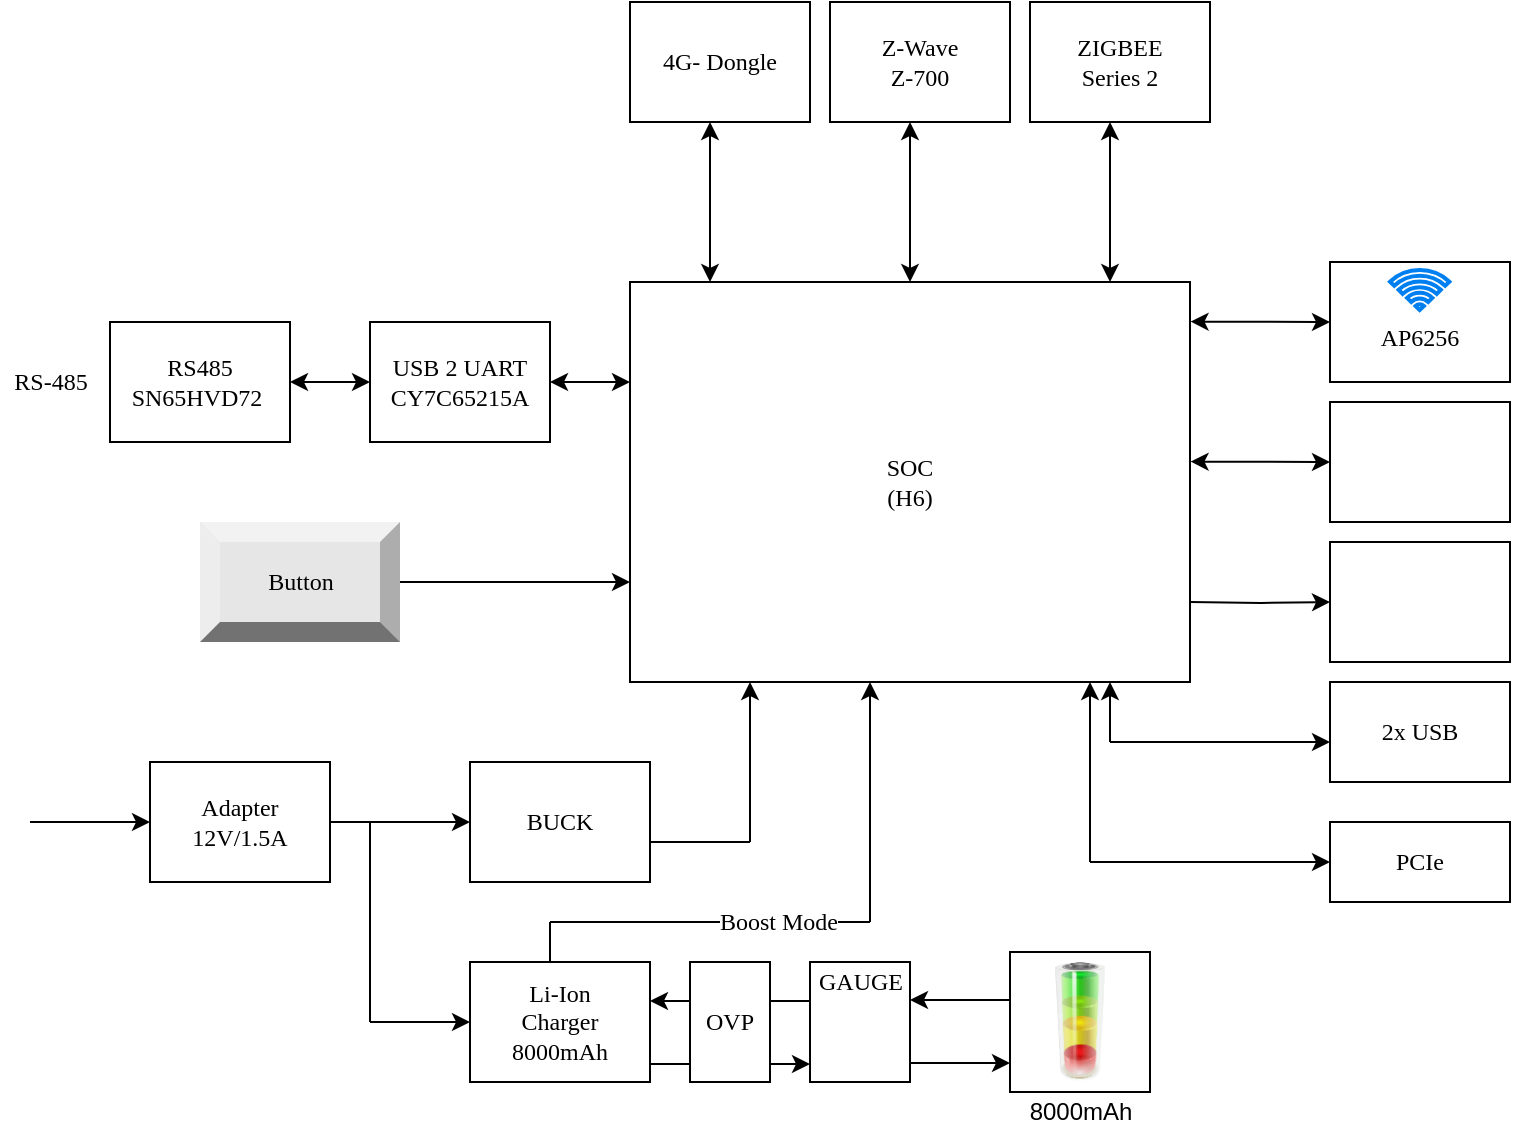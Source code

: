<mxfile version="12.3.1" type="github" pages="1">
  <diagram id="o-UFxtaxaCjPeBru45kK" name="Page-1">
    <mxGraphModel dx="867" dy="518" grid="1" gridSize="10" guides="1" tooltips="1" connect="1" arrows="1" fold="1" page="1" pageScale="1" pageWidth="1100" pageHeight="850" math="0" shadow="0">
      <root>
        <mxCell id="0"/>
        <mxCell id="1" parent="0"/>
        <mxCell id="L48Uhroj51GNgtLhOd8K-28" value="" style="edgeStyle=orthogonalEdgeStyle;rounded=0;orthogonalLoop=1;jettySize=auto;html=1;fontFamily=Tahoma;" parent="1" edge="1">
          <mxGeometry relative="1" as="geometry">
            <mxPoint x="570" y="639.5" as="sourcePoint"/>
            <mxPoint x="490" y="639.5" as="targetPoint"/>
          </mxGeometry>
        </mxCell>
        <mxCell id="L48Uhroj51GNgtLhOd8K-16" value="" style="whiteSpace=wrap;html=1;aspect=fixed;fontFamily=Tahoma;" parent="1" vertex="1">
          <mxGeometry x="670" y="615" width="70" height="70" as="geometry"/>
        </mxCell>
        <mxCell id="L48Uhroj51GNgtLhOd8K-1" value="SOC&lt;br&gt;(H6)" style="rounded=0;whiteSpace=wrap;html=1;fontFamily=Tahoma;" parent="1" vertex="1">
          <mxGeometry x="480" y="280" width="280" height="200" as="geometry"/>
        </mxCell>
        <mxCell id="L48Uhroj51GNgtLhOd8K-6" value="" style="edgeStyle=orthogonalEdgeStyle;rounded=0;orthogonalLoop=1;jettySize=auto;html=1;fontFamily=Tahoma;" parent="1" source="L48Uhroj51GNgtLhOd8K-2" target="L48Uhroj51GNgtLhOd8K-5" edge="1">
          <mxGeometry relative="1" as="geometry"/>
        </mxCell>
        <mxCell id="L48Uhroj51GNgtLhOd8K-2" value="Adapter&lt;br&gt;12V/1.5A" style="rounded=0;whiteSpace=wrap;html=1;fontFamily=Tahoma;" parent="1" vertex="1">
          <mxGeometry x="240" y="520" width="90" height="60" as="geometry"/>
        </mxCell>
        <mxCell id="L48Uhroj51GNgtLhOd8K-4" value="" style="endArrow=classic;html=1;fontFamily=Tahoma;" parent="1" edge="1">
          <mxGeometry width="50" height="50" relative="1" as="geometry">
            <mxPoint x="180" y="550" as="sourcePoint"/>
            <mxPoint x="240" y="550" as="targetPoint"/>
          </mxGeometry>
        </mxCell>
        <mxCell id="L48Uhroj51GNgtLhOd8K-5" value="BUCK" style="rounded=0;whiteSpace=wrap;html=1;fontFamily=Tahoma;" parent="1" vertex="1">
          <mxGeometry x="400" y="520" width="90" height="60" as="geometry"/>
        </mxCell>
        <mxCell id="L48Uhroj51GNgtLhOd8K-7" value="" style="endArrow=classic;html=1;fontFamily=Tahoma;" parent="1" edge="1">
          <mxGeometry width="50" height="50" relative="1" as="geometry">
            <mxPoint x="540" y="560" as="sourcePoint"/>
            <mxPoint x="540" y="480" as="targetPoint"/>
          </mxGeometry>
        </mxCell>
        <mxCell id="L48Uhroj51GNgtLhOd8K-8" value="" style="endArrow=none;html=1;fontFamily=Tahoma;" parent="1" edge="1">
          <mxGeometry width="50" height="50" relative="1" as="geometry">
            <mxPoint x="490" y="560" as="sourcePoint"/>
            <mxPoint x="540" y="560" as="targetPoint"/>
          </mxGeometry>
        </mxCell>
        <mxCell id="L48Uhroj51GNgtLhOd8K-25" value="" style="edgeStyle=orthogonalEdgeStyle;rounded=0;orthogonalLoop=1;jettySize=auto;html=1;fontFamily=Tahoma;" parent="1" edge="1">
          <mxGeometry relative="1" as="geometry">
            <mxPoint x="490" y="671" as="sourcePoint"/>
            <mxPoint x="570" y="671" as="targetPoint"/>
          </mxGeometry>
        </mxCell>
        <mxCell id="L48Uhroj51GNgtLhOd8K-9" value="Li-Ion&lt;br&gt;Charger&lt;br&gt;8000mAh" style="rounded=0;whiteSpace=wrap;html=1;fontFamily=Tahoma;" parent="1" vertex="1">
          <mxGeometry x="400" y="620" width="90" height="60" as="geometry"/>
        </mxCell>
        <mxCell id="L48Uhroj51GNgtLhOd8K-11" value="" style="edgeStyle=orthogonalEdgeStyle;rounded=0;orthogonalLoop=1;jettySize=auto;html=1;fontFamily=Tahoma;" parent="1" edge="1">
          <mxGeometry relative="1" as="geometry">
            <mxPoint x="350" y="650" as="sourcePoint"/>
            <mxPoint x="400" y="650" as="targetPoint"/>
          </mxGeometry>
        </mxCell>
        <mxCell id="L48Uhroj51GNgtLhOd8K-12" value="" style="endArrow=none;html=1;fontFamily=Tahoma;" parent="1" edge="1">
          <mxGeometry width="50" height="50" relative="1" as="geometry">
            <mxPoint x="350" y="650" as="sourcePoint"/>
            <mxPoint x="350" y="550" as="targetPoint"/>
          </mxGeometry>
        </mxCell>
        <mxCell id="L48Uhroj51GNgtLhOd8K-13" value="" style="image;html=1;labelBackgroundColor=#ffffff;image=img/lib/clip_art/general/Battery_allstates_128x128.png;fontFamily=Tahoma;" parent="1" vertex="1">
          <mxGeometry x="675" y="620" width="60" height="60" as="geometry"/>
        </mxCell>
        <mxCell id="L48Uhroj51GNgtLhOd8K-20" value="OVP" style="rounded=0;whiteSpace=wrap;html=1;fontFamily=Tahoma;" parent="1" vertex="1">
          <mxGeometry x="510" y="620" width="40" height="60" as="geometry"/>
        </mxCell>
        <mxCell id="L48Uhroj51GNgtLhOd8K-21" value="" style="rounded=0;whiteSpace=wrap;html=1;fontFamily=Tahoma;" parent="1" vertex="1">
          <mxGeometry x="570" y="620" width="50" height="60" as="geometry"/>
        </mxCell>
        <mxCell id="L48Uhroj51GNgtLhOd8K-22" value="" style="shape=image;html=1;verticalAlign=top;verticalLabelPosition=bottom;labelBackgroundColor=#ffffff;imageAspect=0;aspect=fixed;image=https://cdn2.iconfinder.com/data/icons/miscellaneous-12/24/miscellaneous-25-128.png;fontFamily=Tahoma;" parent="1" vertex="1">
          <mxGeometry x="575" y="640" width="40" height="40" as="geometry"/>
        </mxCell>
        <mxCell id="L48Uhroj51GNgtLhOd8K-23" value="GAUGE" style="text;html=1;align=center;verticalAlign=middle;resizable=0;points=[];;autosize=1;fontFamily=Tahoma;" parent="1" vertex="1">
          <mxGeometry x="570" y="620" width="50" height="20" as="geometry"/>
        </mxCell>
        <mxCell id="L48Uhroj51GNgtLhOd8K-27" value="" style="edgeStyle=orthogonalEdgeStyle;rounded=0;orthogonalLoop=1;jettySize=auto;html=1;fontFamily=Tahoma;" parent="1" edge="1">
          <mxGeometry relative="1" as="geometry">
            <mxPoint x="620" y="670.5" as="sourcePoint"/>
            <mxPoint x="670" y="670.5" as="targetPoint"/>
          </mxGeometry>
        </mxCell>
        <mxCell id="L48Uhroj51GNgtLhOd8K-29" value="" style="edgeStyle=orthogonalEdgeStyle;rounded=0;orthogonalLoop=1;jettySize=auto;html=1;fontFamily=Tahoma;" parent="1" edge="1">
          <mxGeometry relative="1" as="geometry">
            <mxPoint x="670" y="639" as="sourcePoint"/>
            <mxPoint x="620" y="639" as="targetPoint"/>
          </mxGeometry>
        </mxCell>
        <mxCell id="L48Uhroj51GNgtLhOd8K-30" value="" style="endArrow=classic;html=1;fontFamily=Tahoma;" parent="1" edge="1">
          <mxGeometry width="50" height="50" relative="1" as="geometry">
            <mxPoint x="600" y="600" as="sourcePoint"/>
            <mxPoint x="600" y="480" as="targetPoint"/>
          </mxGeometry>
        </mxCell>
        <mxCell id="L48Uhroj51GNgtLhOd8K-31" value="" style="endArrow=none;html=1;fontFamily=Tahoma;" parent="1" edge="1">
          <mxGeometry width="50" height="50" relative="1" as="geometry">
            <mxPoint x="440" y="620" as="sourcePoint"/>
            <mxPoint x="440" y="600" as="targetPoint"/>
          </mxGeometry>
        </mxCell>
        <mxCell id="L48Uhroj51GNgtLhOd8K-32" value="" style="endArrow=none;html=1;fontFamily=Tahoma;" parent="1" edge="1">
          <mxGeometry width="50" height="50" relative="1" as="geometry">
            <mxPoint x="440" y="600" as="sourcePoint"/>
            <mxPoint x="600" y="600" as="targetPoint"/>
          </mxGeometry>
        </mxCell>
        <mxCell id="L48Uhroj51GNgtLhOd8K-33" value="Boost Mode" style="text;html=1;align=center;verticalAlign=middle;resizable=0;points=[];;labelBackgroundColor=#ffffff;fontFamily=Tahoma;" parent="L48Uhroj51GNgtLhOd8K-32" vertex="1" connectable="0">
          <mxGeometry x="0.42" relative="1" as="geometry">
            <mxPoint as="offset"/>
          </mxGeometry>
        </mxCell>
        <mxCell id="L48Uhroj51GNgtLhOd8K-34" value="" style="edgeStyle=orthogonalEdgeStyle;rounded=0;orthogonalLoop=1;jettySize=auto;html=1;fontFamily=Tahoma;" parent="1" target="L48Uhroj51GNgtLhOd8K-35" edge="1">
          <mxGeometry relative="1" as="geometry">
            <mxPoint x="760.0" y="440" as="sourcePoint"/>
          </mxGeometry>
        </mxCell>
        <mxCell id="L48Uhroj51GNgtLhOd8K-35" value="" style="rounded=0;whiteSpace=wrap;html=1;fontFamily=Tahoma;" parent="1" vertex="1">
          <mxGeometry x="830" y="410" width="90" height="60" as="geometry"/>
        </mxCell>
        <mxCell id="L48Uhroj51GNgtLhOd8K-37" value="" style="shape=image;html=1;verticalAlign=top;verticalLabelPosition=bottom;labelBackgroundColor=#ffffff;imageAspect=0;aspect=fixed;image=https://cdn2.iconfinder.com/data/icons/fatcow/32x32/led.png;fontFamily=Tahoma;" parent="1" vertex="1">
          <mxGeometry x="880" y="424" width="32" height="32" as="geometry"/>
        </mxCell>
        <mxCell id="L48Uhroj51GNgtLhOd8K-38" value="" style="rounded=0;whiteSpace=wrap;html=1;fontFamily=Tahoma;" parent="1" vertex="1">
          <mxGeometry x="830" y="340" width="90" height="60" as="geometry"/>
        </mxCell>
        <mxCell id="L48Uhroj51GNgtLhOd8K-40" value="" style="shape=image;html=1;verticalAlign=top;verticalLabelPosition=bottom;labelBackgroundColor=#ffffff;imageAspect=0;aspect=fixed;image=https://cdn2.iconfinder.com/data/icons/freecns-cumulus/16/519555-051_SDCard-128.png;fontFamily=Tahoma;" parent="1" vertex="1">
          <mxGeometry x="840" y="340" width="58" height="58" as="geometry"/>
        </mxCell>
        <mxCell id="L48Uhroj51GNgtLhOd8K-41" value="" style="endArrow=classic;startArrow=classic;html=1;exitX=1.001;exitY=0.449;exitDx=0;exitDy=0;exitPerimeter=0;fontFamily=Tahoma;" parent="1" source="L48Uhroj51GNgtLhOd8K-1" edge="1">
          <mxGeometry width="50" height="50" relative="1" as="geometry">
            <mxPoint x="780" y="420" as="sourcePoint"/>
            <mxPoint x="830" y="370" as="targetPoint"/>
          </mxGeometry>
        </mxCell>
        <mxCell id="L48Uhroj51GNgtLhOd8K-42" value="&lt;br&gt;AP6256" style="rounded=0;whiteSpace=wrap;html=1;fontFamily=Tahoma;" parent="1" vertex="1">
          <mxGeometry x="830" y="270" width="90" height="60" as="geometry"/>
        </mxCell>
        <mxCell id="L48Uhroj51GNgtLhOd8K-44" value="" style="endArrow=classic;startArrow=classic;html=1;exitX=1.001;exitY=0.449;exitDx=0;exitDy=0;exitPerimeter=0;fontFamily=Tahoma;" parent="1" edge="1">
          <mxGeometry width="50" height="50" relative="1" as="geometry">
            <mxPoint x="760.28" y="299.8" as="sourcePoint"/>
            <mxPoint x="830" y="300" as="targetPoint"/>
          </mxGeometry>
        </mxCell>
        <mxCell id="L48Uhroj51GNgtLhOd8K-45" value="" style="html=1;verticalLabelPosition=bottom;align=center;labelBackgroundColor=#ffffff;verticalAlign=top;strokeWidth=2;strokeColor=#0080F0;shadow=0;dashed=0;shape=mxgraph.ios7.icons.wifi;pointerEvents=1;fontFamily=Tahoma;" parent="1" vertex="1">
          <mxGeometry x="860" y="274" width="29.7" height="20" as="geometry"/>
        </mxCell>
        <mxCell id="L48Uhroj51GNgtLhOd8K-46" value="" style="endArrow=classic;startArrow=classic;html=1;fontFamily=Tahoma;" parent="1" edge="1">
          <mxGeometry width="50" height="50" relative="1" as="geometry">
            <mxPoint x="720" y="280" as="sourcePoint"/>
            <mxPoint x="720" y="200" as="targetPoint"/>
          </mxGeometry>
        </mxCell>
        <mxCell id="L48Uhroj51GNgtLhOd8K-47" value="ZIGBEE&lt;br&gt;Series 2" style="rounded=0;whiteSpace=wrap;html=1;fontFamily=Tahoma;" parent="1" vertex="1">
          <mxGeometry x="680" y="140" width="90" height="60" as="geometry"/>
        </mxCell>
        <mxCell id="L48Uhroj51GNgtLhOd8K-49" value="" style="endArrow=classic;startArrow=classic;html=1;fontFamily=Tahoma;" parent="1" edge="1">
          <mxGeometry width="50" height="50" relative="1" as="geometry">
            <mxPoint x="620" y="280" as="sourcePoint"/>
            <mxPoint x="620" y="200" as="targetPoint"/>
          </mxGeometry>
        </mxCell>
        <mxCell id="L48Uhroj51GNgtLhOd8K-50" value="Z-Wave&lt;br&gt;Z-700" style="rounded=0;whiteSpace=wrap;html=1;fontFamily=Tahoma;" parent="1" vertex="1">
          <mxGeometry x="580" y="140" width="90" height="60" as="geometry"/>
        </mxCell>
        <mxCell id="L48Uhroj51GNgtLhOd8K-51" value="" style="endArrow=classic;startArrow=classic;html=1;fontFamily=Tahoma;" parent="1" edge="1">
          <mxGeometry width="50" height="50" relative="1" as="geometry">
            <mxPoint x="520" y="280" as="sourcePoint"/>
            <mxPoint x="520" y="200" as="targetPoint"/>
          </mxGeometry>
        </mxCell>
        <mxCell id="L48Uhroj51GNgtLhOd8K-52" value="4G- Dongle" style="rounded=0;whiteSpace=wrap;html=1;fontFamily=Tahoma;" parent="1" vertex="1">
          <mxGeometry x="480" y="140" width="90" height="60" as="geometry"/>
        </mxCell>
        <mxCell id="L48Uhroj51GNgtLhOd8K-57" value="USB 2 UART&lt;br&gt;CY7C65215A" style="rounded=0;whiteSpace=wrap;html=1;fontFamily=Tahoma;" parent="1" vertex="1">
          <mxGeometry x="350" y="300" width="90" height="60" as="geometry"/>
        </mxCell>
        <mxCell id="L48Uhroj51GNgtLhOd8K-58" value="RS485&lt;br&gt;SN65HVD72&amp;nbsp;" style="rounded=0;whiteSpace=wrap;html=1;fontFamily=Tahoma;" parent="1" vertex="1">
          <mxGeometry x="220" y="300" width="90" height="60" as="geometry"/>
        </mxCell>
        <mxCell id="L48Uhroj51GNgtLhOd8K-63" value="RS-485" style="text;html=1;align=center;verticalAlign=middle;resizable=0;points=[];;autosize=1;fontFamily=Tahoma;" parent="1" vertex="1">
          <mxGeometry x="165" y="320" width="50" height="20" as="geometry"/>
        </mxCell>
        <mxCell id="L48Uhroj51GNgtLhOd8K-64" value="" style="endArrow=classic;startArrow=classic;html=1;exitX=1;exitY=0.5;exitDx=0;exitDy=0;fontFamily=Tahoma;" parent="1" source="L48Uhroj51GNgtLhOd8K-57" edge="1">
          <mxGeometry width="50" height="50" relative="1" as="geometry">
            <mxPoint x="430" y="380" as="sourcePoint"/>
            <mxPoint x="480" y="330" as="targetPoint"/>
          </mxGeometry>
        </mxCell>
        <mxCell id="L48Uhroj51GNgtLhOd8K-65" value="" style="endArrow=classic;startArrow=classic;html=1;exitX=1;exitY=0.5;exitDx=0;exitDy=0;fontFamily=Tahoma;" parent="1" edge="1">
          <mxGeometry width="50" height="50" relative="1" as="geometry">
            <mxPoint x="310" y="330" as="sourcePoint"/>
            <mxPoint x="350" y="330" as="targetPoint"/>
          </mxGeometry>
        </mxCell>
        <mxCell id="L48Uhroj51GNgtLhOd8K-68" value="" style="edgeStyle=orthogonalEdgeStyle;rounded=0;orthogonalLoop=1;jettySize=auto;html=1;entryX=0;entryY=0.75;entryDx=0;entryDy=0;fontFamily=Tahoma;" parent="1" source="L48Uhroj51GNgtLhOd8K-66" target="L48Uhroj51GNgtLhOd8K-1" edge="1">
          <mxGeometry relative="1" as="geometry">
            <mxPoint x="445" y="430" as="targetPoint"/>
          </mxGeometry>
        </mxCell>
        <mxCell id="L48Uhroj51GNgtLhOd8K-66" value="Button" style="labelPosition=center;verticalLabelPosition=middle;align=center;html=1;shape=mxgraph.basic.shaded_button;dx=10;fillColor=#E6E6E6;strokeColor=none;fontFamily=Tahoma;" parent="1" vertex="1">
          <mxGeometry x="265" y="400" width="100" height="60" as="geometry"/>
        </mxCell>
        <mxCell id="goUKhaGWuWhzBPMG2-UU-1" value="8000mAh" style="text;html=1;align=center;verticalAlign=middle;resizable=0;points=[];;autosize=1;" vertex="1" parent="1">
          <mxGeometry x="670" y="685" width="70" height="20" as="geometry"/>
        </mxCell>
        <mxCell id="goUKhaGWuWhzBPMG2-UU-2" value="2x USB" style="rounded=0;whiteSpace=wrap;html=1;fontFamily=Tahoma;" vertex="1" parent="1">
          <mxGeometry x="830" y="480" width="90" height="50" as="geometry"/>
        </mxCell>
        <mxCell id="goUKhaGWuWhzBPMG2-UU-3" value="" style="endArrow=classic;html=1;" edge="1" parent="1">
          <mxGeometry width="50" height="50" relative="1" as="geometry">
            <mxPoint x="720" y="510" as="sourcePoint"/>
            <mxPoint x="830" y="510" as="targetPoint"/>
          </mxGeometry>
        </mxCell>
        <mxCell id="goUKhaGWuWhzBPMG2-UU-4" value="" style="endArrow=none;html=1;startArrow=classic;startFill=1;" edge="1" parent="1">
          <mxGeometry width="50" height="50" relative="1" as="geometry">
            <mxPoint x="720" y="480" as="sourcePoint"/>
            <mxPoint x="720" y="510" as="targetPoint"/>
          </mxGeometry>
        </mxCell>
        <mxCell id="goUKhaGWuWhzBPMG2-UU-5" value="PCIe" style="rounded=0;whiteSpace=wrap;html=1;fontFamily=Tahoma;" vertex="1" parent="1">
          <mxGeometry x="830" y="550" width="90" height="40" as="geometry"/>
        </mxCell>
        <mxCell id="goUKhaGWuWhzBPMG2-UU-6" value="" style="endArrow=classic;html=1;" edge="1" parent="1">
          <mxGeometry width="50" height="50" relative="1" as="geometry">
            <mxPoint x="710" y="570" as="sourcePoint"/>
            <mxPoint x="830" y="570" as="targetPoint"/>
          </mxGeometry>
        </mxCell>
        <mxCell id="goUKhaGWuWhzBPMG2-UU-7" value="" style="endArrow=none;html=1;startArrow=classic;startFill=1;" edge="1" parent="1">
          <mxGeometry width="50" height="50" relative="1" as="geometry">
            <mxPoint x="710" y="480" as="sourcePoint"/>
            <mxPoint x="710" y="570" as="targetPoint"/>
          </mxGeometry>
        </mxCell>
      </root>
    </mxGraphModel>
  </diagram>
</mxfile>
